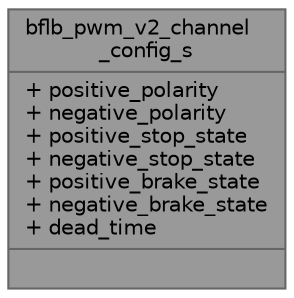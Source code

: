 digraph "bflb_pwm_v2_channel_config_s"
{
 // LATEX_PDF_SIZE
  bgcolor="transparent";
  edge [fontname=Helvetica,fontsize=10,labelfontname=Helvetica,labelfontsize=10];
  node [fontname=Helvetica,fontsize=10,shape=box,height=0.2,width=0.4];
  Node1 [shape=record,label="{bflb_pwm_v2_channel\l_config_s\n|+ positive_polarity\l+ negative_polarity\l+ positive_stop_state\l+ negative_stop_state\l+ positive_brake_state\l+ negative_brake_state\l+ dead_time\l|}",height=0.2,width=0.4,color="gray40", fillcolor="grey60", style="filled", fontcolor="black",tooltip="PWM channel configuration structure"];
}
